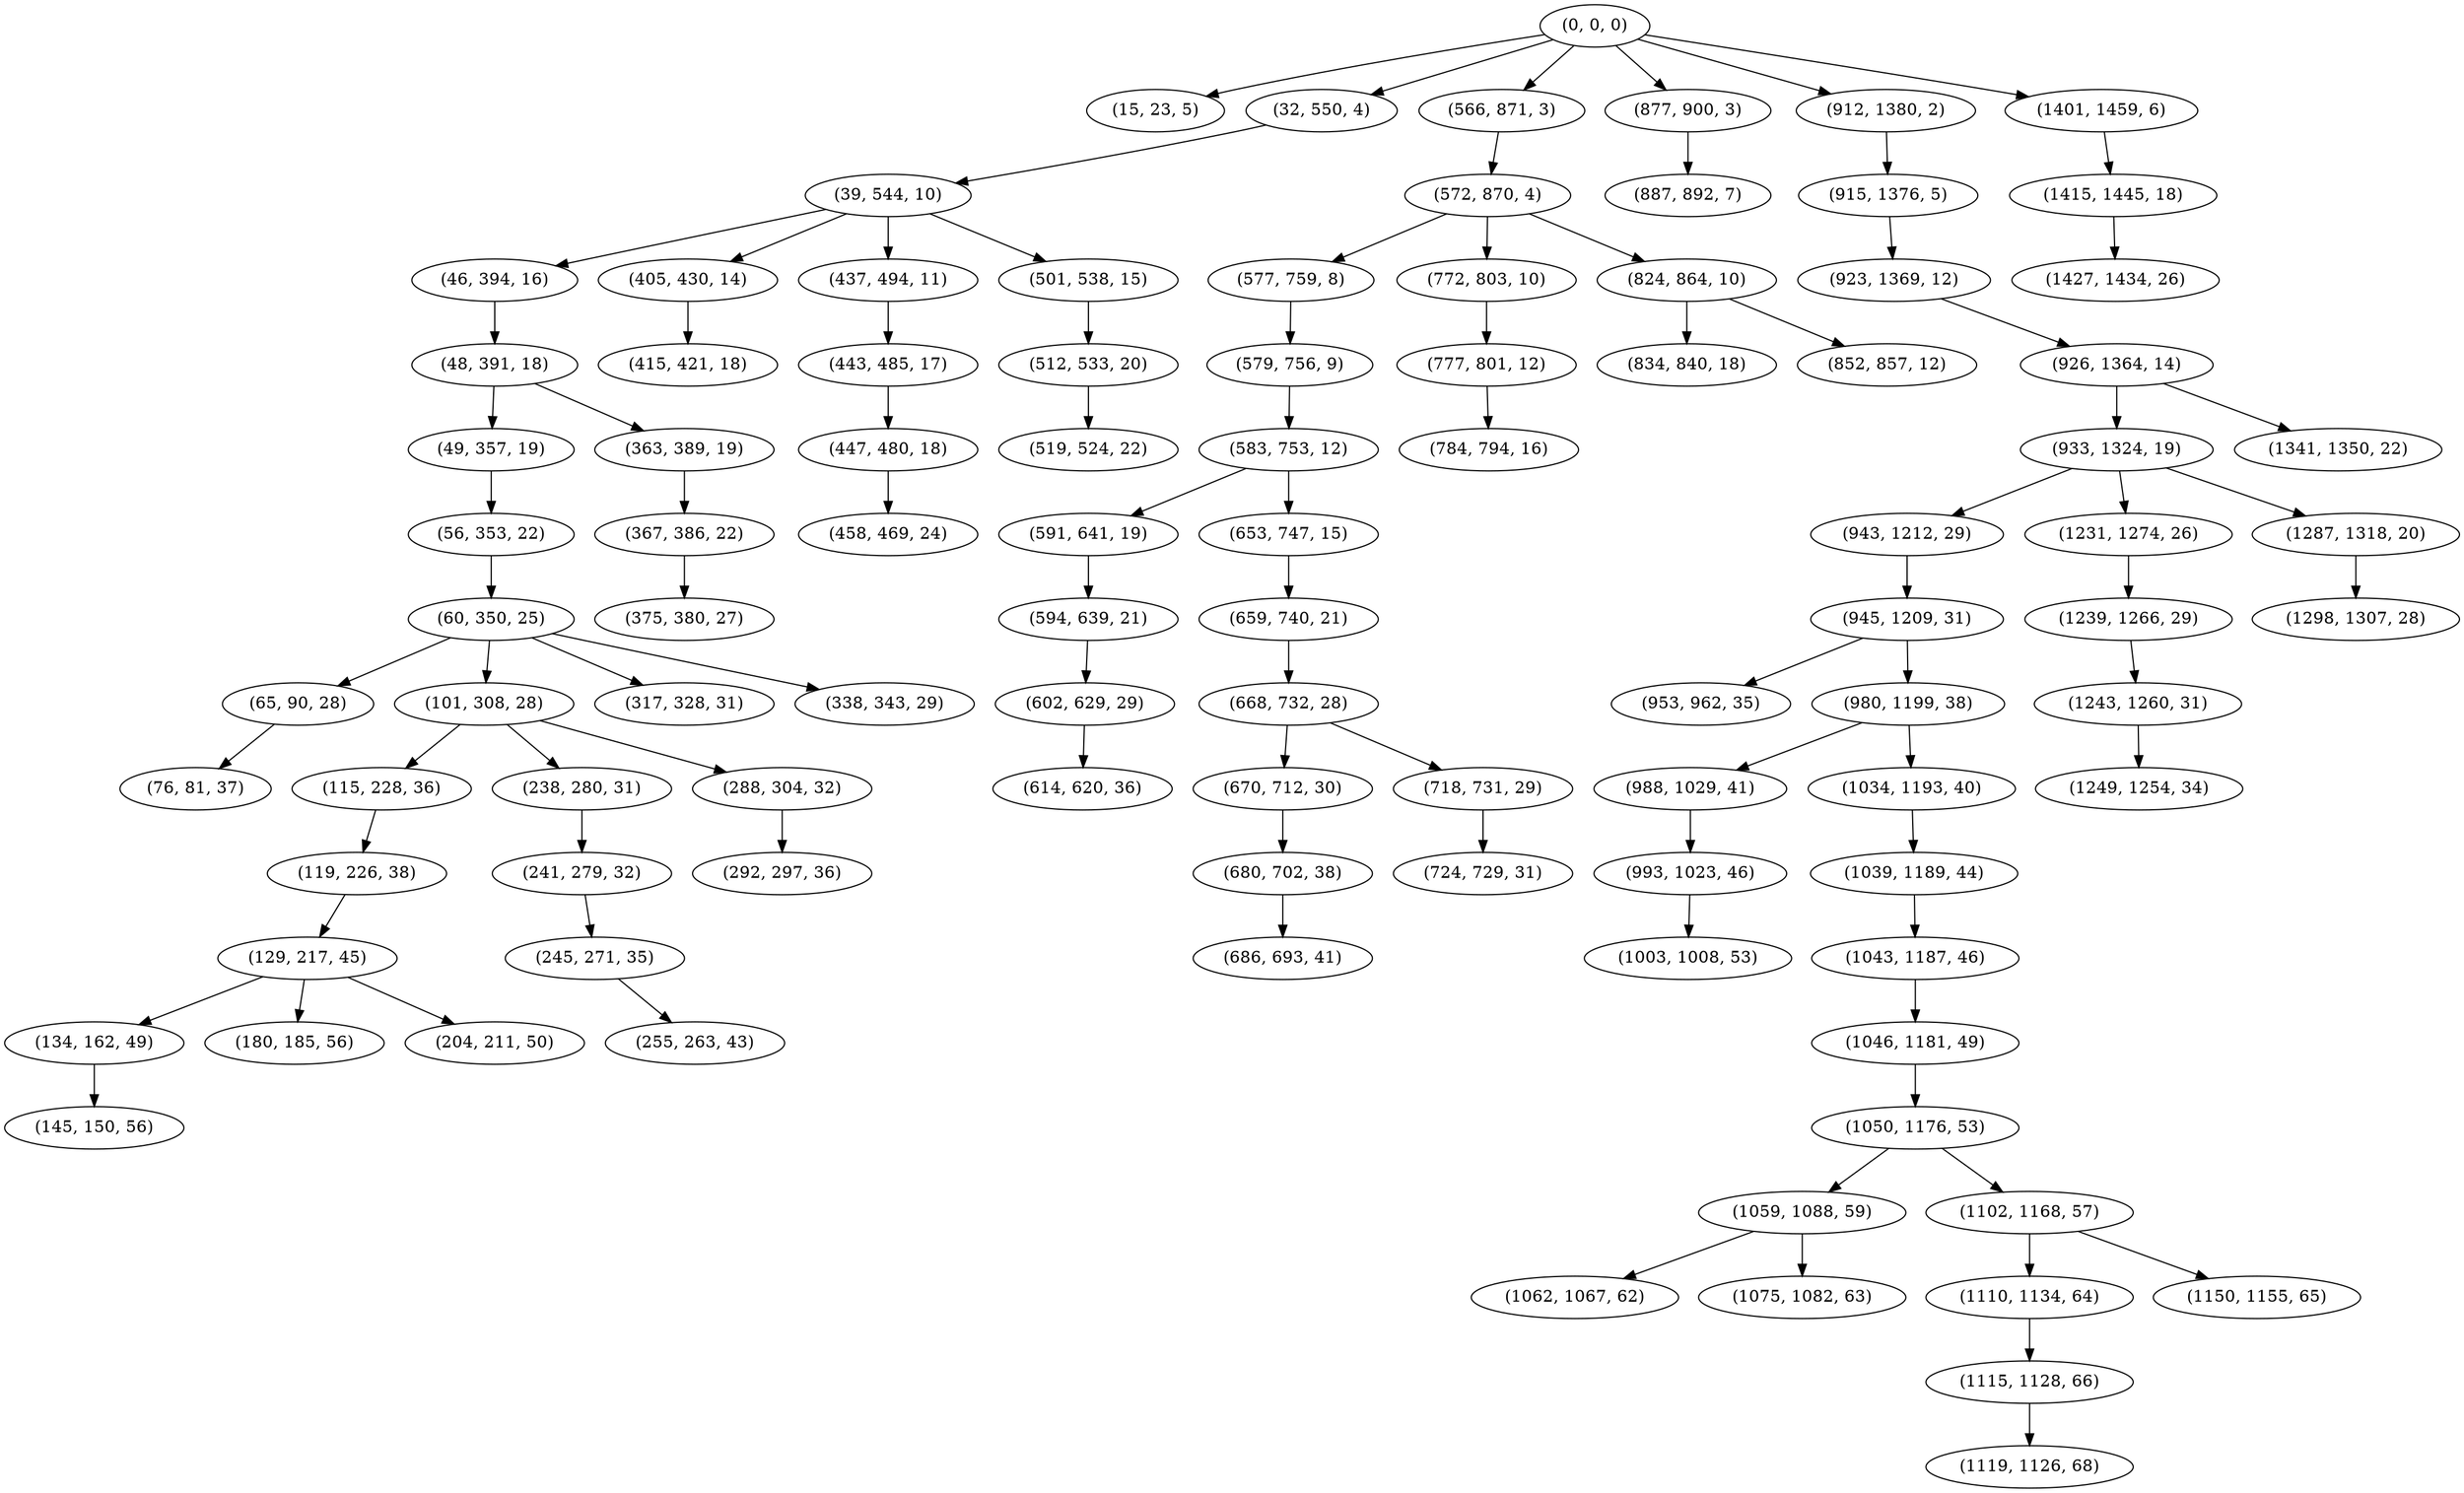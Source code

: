 digraph tree {
    "(0, 0, 0)";
    "(15, 23, 5)";
    "(32, 550, 4)";
    "(39, 544, 10)";
    "(46, 394, 16)";
    "(48, 391, 18)";
    "(49, 357, 19)";
    "(56, 353, 22)";
    "(60, 350, 25)";
    "(65, 90, 28)";
    "(76, 81, 37)";
    "(101, 308, 28)";
    "(115, 228, 36)";
    "(119, 226, 38)";
    "(129, 217, 45)";
    "(134, 162, 49)";
    "(145, 150, 56)";
    "(180, 185, 56)";
    "(204, 211, 50)";
    "(238, 280, 31)";
    "(241, 279, 32)";
    "(245, 271, 35)";
    "(255, 263, 43)";
    "(288, 304, 32)";
    "(292, 297, 36)";
    "(317, 328, 31)";
    "(338, 343, 29)";
    "(363, 389, 19)";
    "(367, 386, 22)";
    "(375, 380, 27)";
    "(405, 430, 14)";
    "(415, 421, 18)";
    "(437, 494, 11)";
    "(443, 485, 17)";
    "(447, 480, 18)";
    "(458, 469, 24)";
    "(501, 538, 15)";
    "(512, 533, 20)";
    "(519, 524, 22)";
    "(566, 871, 3)";
    "(572, 870, 4)";
    "(577, 759, 8)";
    "(579, 756, 9)";
    "(583, 753, 12)";
    "(591, 641, 19)";
    "(594, 639, 21)";
    "(602, 629, 29)";
    "(614, 620, 36)";
    "(653, 747, 15)";
    "(659, 740, 21)";
    "(668, 732, 28)";
    "(670, 712, 30)";
    "(680, 702, 38)";
    "(686, 693, 41)";
    "(718, 731, 29)";
    "(724, 729, 31)";
    "(772, 803, 10)";
    "(777, 801, 12)";
    "(784, 794, 16)";
    "(824, 864, 10)";
    "(834, 840, 18)";
    "(852, 857, 12)";
    "(877, 900, 3)";
    "(887, 892, 7)";
    "(912, 1380, 2)";
    "(915, 1376, 5)";
    "(923, 1369, 12)";
    "(926, 1364, 14)";
    "(933, 1324, 19)";
    "(943, 1212, 29)";
    "(945, 1209, 31)";
    "(953, 962, 35)";
    "(980, 1199, 38)";
    "(988, 1029, 41)";
    "(993, 1023, 46)";
    "(1003, 1008, 53)";
    "(1034, 1193, 40)";
    "(1039, 1189, 44)";
    "(1043, 1187, 46)";
    "(1046, 1181, 49)";
    "(1050, 1176, 53)";
    "(1059, 1088, 59)";
    "(1062, 1067, 62)";
    "(1075, 1082, 63)";
    "(1102, 1168, 57)";
    "(1110, 1134, 64)";
    "(1115, 1128, 66)";
    "(1119, 1126, 68)";
    "(1150, 1155, 65)";
    "(1231, 1274, 26)";
    "(1239, 1266, 29)";
    "(1243, 1260, 31)";
    "(1249, 1254, 34)";
    "(1287, 1318, 20)";
    "(1298, 1307, 28)";
    "(1341, 1350, 22)";
    "(1401, 1459, 6)";
    "(1415, 1445, 18)";
    "(1427, 1434, 26)";
    "(0, 0, 0)" -> "(15, 23, 5)";
    "(0, 0, 0)" -> "(32, 550, 4)";
    "(0, 0, 0)" -> "(566, 871, 3)";
    "(0, 0, 0)" -> "(877, 900, 3)";
    "(0, 0, 0)" -> "(912, 1380, 2)";
    "(0, 0, 0)" -> "(1401, 1459, 6)";
    "(32, 550, 4)" -> "(39, 544, 10)";
    "(39, 544, 10)" -> "(46, 394, 16)";
    "(39, 544, 10)" -> "(405, 430, 14)";
    "(39, 544, 10)" -> "(437, 494, 11)";
    "(39, 544, 10)" -> "(501, 538, 15)";
    "(46, 394, 16)" -> "(48, 391, 18)";
    "(48, 391, 18)" -> "(49, 357, 19)";
    "(48, 391, 18)" -> "(363, 389, 19)";
    "(49, 357, 19)" -> "(56, 353, 22)";
    "(56, 353, 22)" -> "(60, 350, 25)";
    "(60, 350, 25)" -> "(65, 90, 28)";
    "(60, 350, 25)" -> "(101, 308, 28)";
    "(60, 350, 25)" -> "(317, 328, 31)";
    "(60, 350, 25)" -> "(338, 343, 29)";
    "(65, 90, 28)" -> "(76, 81, 37)";
    "(101, 308, 28)" -> "(115, 228, 36)";
    "(101, 308, 28)" -> "(238, 280, 31)";
    "(101, 308, 28)" -> "(288, 304, 32)";
    "(115, 228, 36)" -> "(119, 226, 38)";
    "(119, 226, 38)" -> "(129, 217, 45)";
    "(129, 217, 45)" -> "(134, 162, 49)";
    "(129, 217, 45)" -> "(180, 185, 56)";
    "(129, 217, 45)" -> "(204, 211, 50)";
    "(134, 162, 49)" -> "(145, 150, 56)";
    "(238, 280, 31)" -> "(241, 279, 32)";
    "(241, 279, 32)" -> "(245, 271, 35)";
    "(245, 271, 35)" -> "(255, 263, 43)";
    "(288, 304, 32)" -> "(292, 297, 36)";
    "(363, 389, 19)" -> "(367, 386, 22)";
    "(367, 386, 22)" -> "(375, 380, 27)";
    "(405, 430, 14)" -> "(415, 421, 18)";
    "(437, 494, 11)" -> "(443, 485, 17)";
    "(443, 485, 17)" -> "(447, 480, 18)";
    "(447, 480, 18)" -> "(458, 469, 24)";
    "(501, 538, 15)" -> "(512, 533, 20)";
    "(512, 533, 20)" -> "(519, 524, 22)";
    "(566, 871, 3)" -> "(572, 870, 4)";
    "(572, 870, 4)" -> "(577, 759, 8)";
    "(572, 870, 4)" -> "(772, 803, 10)";
    "(572, 870, 4)" -> "(824, 864, 10)";
    "(577, 759, 8)" -> "(579, 756, 9)";
    "(579, 756, 9)" -> "(583, 753, 12)";
    "(583, 753, 12)" -> "(591, 641, 19)";
    "(583, 753, 12)" -> "(653, 747, 15)";
    "(591, 641, 19)" -> "(594, 639, 21)";
    "(594, 639, 21)" -> "(602, 629, 29)";
    "(602, 629, 29)" -> "(614, 620, 36)";
    "(653, 747, 15)" -> "(659, 740, 21)";
    "(659, 740, 21)" -> "(668, 732, 28)";
    "(668, 732, 28)" -> "(670, 712, 30)";
    "(668, 732, 28)" -> "(718, 731, 29)";
    "(670, 712, 30)" -> "(680, 702, 38)";
    "(680, 702, 38)" -> "(686, 693, 41)";
    "(718, 731, 29)" -> "(724, 729, 31)";
    "(772, 803, 10)" -> "(777, 801, 12)";
    "(777, 801, 12)" -> "(784, 794, 16)";
    "(824, 864, 10)" -> "(834, 840, 18)";
    "(824, 864, 10)" -> "(852, 857, 12)";
    "(877, 900, 3)" -> "(887, 892, 7)";
    "(912, 1380, 2)" -> "(915, 1376, 5)";
    "(915, 1376, 5)" -> "(923, 1369, 12)";
    "(923, 1369, 12)" -> "(926, 1364, 14)";
    "(926, 1364, 14)" -> "(933, 1324, 19)";
    "(926, 1364, 14)" -> "(1341, 1350, 22)";
    "(933, 1324, 19)" -> "(943, 1212, 29)";
    "(933, 1324, 19)" -> "(1231, 1274, 26)";
    "(933, 1324, 19)" -> "(1287, 1318, 20)";
    "(943, 1212, 29)" -> "(945, 1209, 31)";
    "(945, 1209, 31)" -> "(953, 962, 35)";
    "(945, 1209, 31)" -> "(980, 1199, 38)";
    "(980, 1199, 38)" -> "(988, 1029, 41)";
    "(980, 1199, 38)" -> "(1034, 1193, 40)";
    "(988, 1029, 41)" -> "(993, 1023, 46)";
    "(993, 1023, 46)" -> "(1003, 1008, 53)";
    "(1034, 1193, 40)" -> "(1039, 1189, 44)";
    "(1039, 1189, 44)" -> "(1043, 1187, 46)";
    "(1043, 1187, 46)" -> "(1046, 1181, 49)";
    "(1046, 1181, 49)" -> "(1050, 1176, 53)";
    "(1050, 1176, 53)" -> "(1059, 1088, 59)";
    "(1050, 1176, 53)" -> "(1102, 1168, 57)";
    "(1059, 1088, 59)" -> "(1062, 1067, 62)";
    "(1059, 1088, 59)" -> "(1075, 1082, 63)";
    "(1102, 1168, 57)" -> "(1110, 1134, 64)";
    "(1102, 1168, 57)" -> "(1150, 1155, 65)";
    "(1110, 1134, 64)" -> "(1115, 1128, 66)";
    "(1115, 1128, 66)" -> "(1119, 1126, 68)";
    "(1231, 1274, 26)" -> "(1239, 1266, 29)";
    "(1239, 1266, 29)" -> "(1243, 1260, 31)";
    "(1243, 1260, 31)" -> "(1249, 1254, 34)";
    "(1287, 1318, 20)" -> "(1298, 1307, 28)";
    "(1401, 1459, 6)" -> "(1415, 1445, 18)";
    "(1415, 1445, 18)" -> "(1427, 1434, 26)";
}
